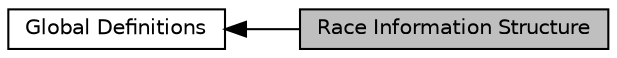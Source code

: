digraph "Race Information Structure"
{
  edge [fontname="Helvetica",fontsize="10",labelfontname="Helvetica",labelfontsize="10"];
  node [fontname="Helvetica",fontsize="10",shape=record];
  rankdir=LR;
  Node0 [label="Race Information Structure",height=0.2,width=0.4,color="black", fillcolor="grey75", style="filled", fontcolor="black"];
  Node1 [label="Global Definitions",height=0.2,width=0.4,color="black", fillcolor="white", style="filled",URL="$group__definitions.html",tooltip="This is the global definitions used in TORCS. "];
  Node1->Node0 [shape=plaintext, dir="back", style="solid"];
}
